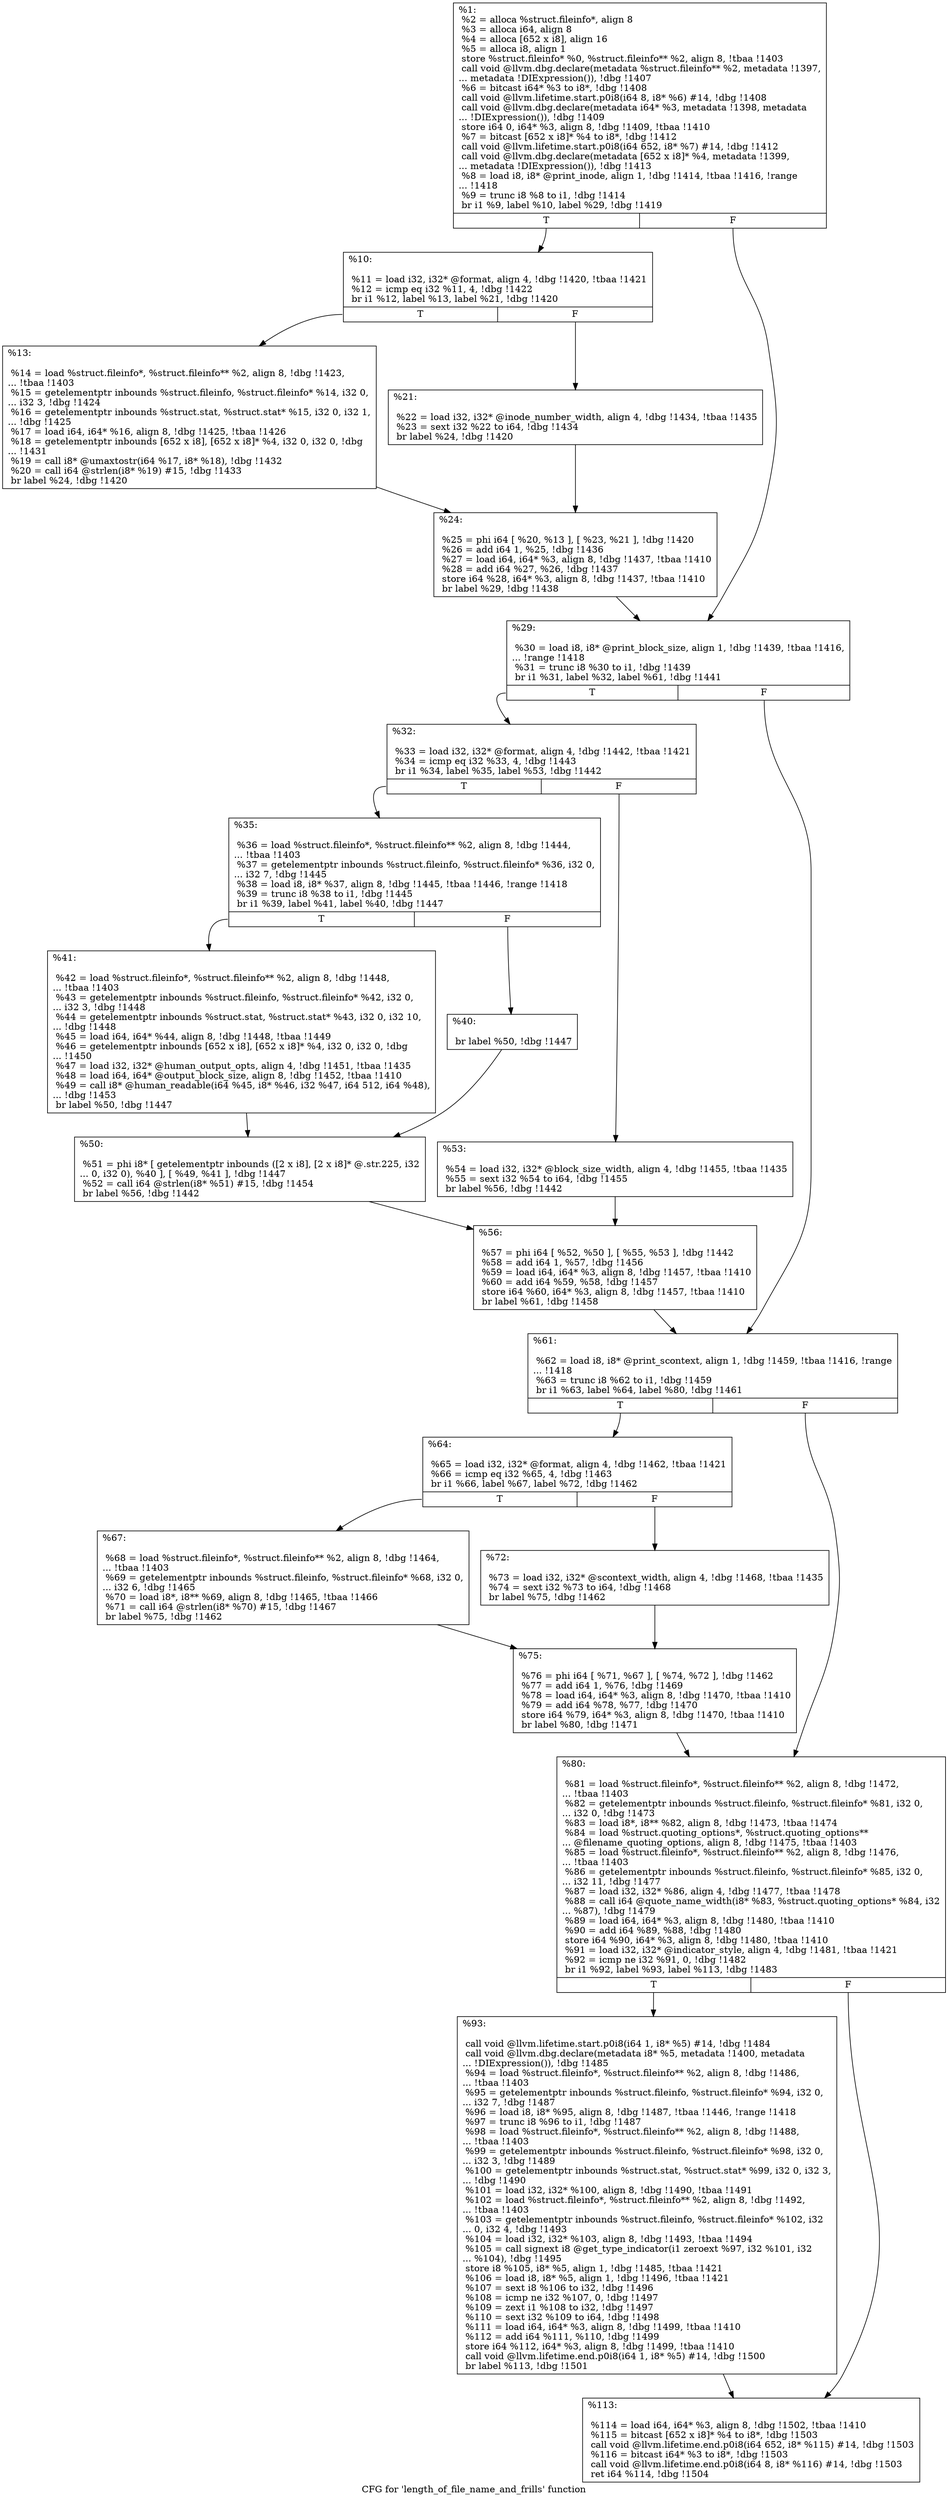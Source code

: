 digraph "CFG for 'length_of_file_name_and_frills' function" {
	label="CFG for 'length_of_file_name_and_frills' function";

	Node0x23d6ff0 [shape=record,label="{%1:\l  %2 = alloca %struct.fileinfo*, align 8\l  %3 = alloca i64, align 8\l  %4 = alloca [652 x i8], align 16\l  %5 = alloca i8, align 1\l  store %struct.fileinfo* %0, %struct.fileinfo** %2, align 8, !tbaa !1403\l  call void @llvm.dbg.declare(metadata %struct.fileinfo** %2, metadata !1397,\l... metadata !DIExpression()), !dbg !1407\l  %6 = bitcast i64* %3 to i8*, !dbg !1408\l  call void @llvm.lifetime.start.p0i8(i64 8, i8* %6) #14, !dbg !1408\l  call void @llvm.dbg.declare(metadata i64* %3, metadata !1398, metadata\l... !DIExpression()), !dbg !1409\l  store i64 0, i64* %3, align 8, !dbg !1409, !tbaa !1410\l  %7 = bitcast [652 x i8]* %4 to i8*, !dbg !1412\l  call void @llvm.lifetime.start.p0i8(i64 652, i8* %7) #14, !dbg !1412\l  call void @llvm.dbg.declare(metadata [652 x i8]* %4, metadata !1399,\l... metadata !DIExpression()), !dbg !1413\l  %8 = load i8, i8* @print_inode, align 1, !dbg !1414, !tbaa !1416, !range\l... !1418\l  %9 = trunc i8 %8 to i1, !dbg !1414\l  br i1 %9, label %10, label %29, !dbg !1419\l|{<s0>T|<s1>F}}"];
	Node0x23d6ff0:s0 -> Node0x23db9c0;
	Node0x23d6ff0:s1 -> Node0x23dbb00;
	Node0x23db9c0 [shape=record,label="{%10:\l\l  %11 = load i32, i32* @format, align 4, !dbg !1420, !tbaa !1421\l  %12 = icmp eq i32 %11, 4, !dbg !1422\l  br i1 %12, label %13, label %21, !dbg !1420\l|{<s0>T|<s1>F}}"];
	Node0x23db9c0:s0 -> Node0x23dba10;
	Node0x23db9c0:s1 -> Node0x23dba60;
	Node0x23dba10 [shape=record,label="{%13:\l\l  %14 = load %struct.fileinfo*, %struct.fileinfo** %2, align 8, !dbg !1423,\l... !tbaa !1403\l  %15 = getelementptr inbounds %struct.fileinfo, %struct.fileinfo* %14, i32 0,\l... i32 3, !dbg !1424\l  %16 = getelementptr inbounds %struct.stat, %struct.stat* %15, i32 0, i32 1,\l... !dbg !1425\l  %17 = load i64, i64* %16, align 8, !dbg !1425, !tbaa !1426\l  %18 = getelementptr inbounds [652 x i8], [652 x i8]* %4, i32 0, i32 0, !dbg\l... !1431\l  %19 = call i8* @umaxtostr(i64 %17, i8* %18), !dbg !1432\l  %20 = call i64 @strlen(i8* %19) #15, !dbg !1433\l  br label %24, !dbg !1420\l}"];
	Node0x23dba10 -> Node0x23dbab0;
	Node0x23dba60 [shape=record,label="{%21:\l\l  %22 = load i32, i32* @inode_number_width, align 4, !dbg !1434, !tbaa !1435\l  %23 = sext i32 %22 to i64, !dbg !1434\l  br label %24, !dbg !1420\l}"];
	Node0x23dba60 -> Node0x23dbab0;
	Node0x23dbab0 [shape=record,label="{%24:\l\l  %25 = phi i64 [ %20, %13 ], [ %23, %21 ], !dbg !1420\l  %26 = add i64 1, %25, !dbg !1436\l  %27 = load i64, i64* %3, align 8, !dbg !1437, !tbaa !1410\l  %28 = add i64 %27, %26, !dbg !1437\l  store i64 %28, i64* %3, align 8, !dbg !1437, !tbaa !1410\l  br label %29, !dbg !1438\l}"];
	Node0x23dbab0 -> Node0x23dbb00;
	Node0x23dbb00 [shape=record,label="{%29:\l\l  %30 = load i8, i8* @print_block_size, align 1, !dbg !1439, !tbaa !1416,\l... !range !1418\l  %31 = trunc i8 %30 to i1, !dbg !1439\l  br i1 %31, label %32, label %61, !dbg !1441\l|{<s0>T|<s1>F}}"];
	Node0x23dbb00:s0 -> Node0x23dbb50;
	Node0x23dbb00:s1 -> Node0x23dbd80;
	Node0x23dbb50 [shape=record,label="{%32:\l\l  %33 = load i32, i32* @format, align 4, !dbg !1442, !tbaa !1421\l  %34 = icmp eq i32 %33, 4, !dbg !1443\l  br i1 %34, label %35, label %53, !dbg !1442\l|{<s0>T|<s1>F}}"];
	Node0x23dbb50:s0 -> Node0x23dbba0;
	Node0x23dbb50:s1 -> Node0x23dbce0;
	Node0x23dbba0 [shape=record,label="{%35:\l\l  %36 = load %struct.fileinfo*, %struct.fileinfo** %2, align 8, !dbg !1444,\l... !tbaa !1403\l  %37 = getelementptr inbounds %struct.fileinfo, %struct.fileinfo* %36, i32 0,\l... i32 7, !dbg !1445\l  %38 = load i8, i8* %37, align 8, !dbg !1445, !tbaa !1446, !range !1418\l  %39 = trunc i8 %38 to i1, !dbg !1445\l  br i1 %39, label %41, label %40, !dbg !1447\l|{<s0>T|<s1>F}}"];
	Node0x23dbba0:s0 -> Node0x23dbc40;
	Node0x23dbba0:s1 -> Node0x23dbbf0;
	Node0x23dbbf0 [shape=record,label="{%40:\l\l  br label %50, !dbg !1447\l}"];
	Node0x23dbbf0 -> Node0x23dbc90;
	Node0x23dbc40 [shape=record,label="{%41:\l\l  %42 = load %struct.fileinfo*, %struct.fileinfo** %2, align 8, !dbg !1448,\l... !tbaa !1403\l  %43 = getelementptr inbounds %struct.fileinfo, %struct.fileinfo* %42, i32 0,\l... i32 3, !dbg !1448\l  %44 = getelementptr inbounds %struct.stat, %struct.stat* %43, i32 0, i32 10,\l... !dbg !1448\l  %45 = load i64, i64* %44, align 8, !dbg !1448, !tbaa !1449\l  %46 = getelementptr inbounds [652 x i8], [652 x i8]* %4, i32 0, i32 0, !dbg\l... !1450\l  %47 = load i32, i32* @human_output_opts, align 4, !dbg !1451, !tbaa !1435\l  %48 = load i64, i64* @output_block_size, align 8, !dbg !1452, !tbaa !1410\l  %49 = call i8* @human_readable(i64 %45, i8* %46, i32 %47, i64 512, i64 %48),\l... !dbg !1453\l  br label %50, !dbg !1447\l}"];
	Node0x23dbc40 -> Node0x23dbc90;
	Node0x23dbc90 [shape=record,label="{%50:\l\l  %51 = phi i8* [ getelementptr inbounds ([2 x i8], [2 x i8]* @.str.225, i32\l... 0, i32 0), %40 ], [ %49, %41 ], !dbg !1447\l  %52 = call i64 @strlen(i8* %51) #15, !dbg !1454\l  br label %56, !dbg !1442\l}"];
	Node0x23dbc90 -> Node0x23dbd30;
	Node0x23dbce0 [shape=record,label="{%53:\l\l  %54 = load i32, i32* @block_size_width, align 4, !dbg !1455, !tbaa !1435\l  %55 = sext i32 %54 to i64, !dbg !1455\l  br label %56, !dbg !1442\l}"];
	Node0x23dbce0 -> Node0x23dbd30;
	Node0x23dbd30 [shape=record,label="{%56:\l\l  %57 = phi i64 [ %52, %50 ], [ %55, %53 ], !dbg !1442\l  %58 = add i64 1, %57, !dbg !1456\l  %59 = load i64, i64* %3, align 8, !dbg !1457, !tbaa !1410\l  %60 = add i64 %59, %58, !dbg !1457\l  store i64 %60, i64* %3, align 8, !dbg !1457, !tbaa !1410\l  br label %61, !dbg !1458\l}"];
	Node0x23dbd30 -> Node0x23dbd80;
	Node0x23dbd80 [shape=record,label="{%61:\l\l  %62 = load i8, i8* @print_scontext, align 1, !dbg !1459, !tbaa !1416, !range\l... !1418\l  %63 = trunc i8 %62 to i1, !dbg !1459\l  br i1 %63, label %64, label %80, !dbg !1461\l|{<s0>T|<s1>F}}"];
	Node0x23dbd80:s0 -> Node0x23dbdd0;
	Node0x23dbd80:s1 -> Node0x23dbf10;
	Node0x23dbdd0 [shape=record,label="{%64:\l\l  %65 = load i32, i32* @format, align 4, !dbg !1462, !tbaa !1421\l  %66 = icmp eq i32 %65, 4, !dbg !1463\l  br i1 %66, label %67, label %72, !dbg !1462\l|{<s0>T|<s1>F}}"];
	Node0x23dbdd0:s0 -> Node0x23dbe20;
	Node0x23dbdd0:s1 -> Node0x23dbe70;
	Node0x23dbe20 [shape=record,label="{%67:\l\l  %68 = load %struct.fileinfo*, %struct.fileinfo** %2, align 8, !dbg !1464,\l... !tbaa !1403\l  %69 = getelementptr inbounds %struct.fileinfo, %struct.fileinfo* %68, i32 0,\l... i32 6, !dbg !1465\l  %70 = load i8*, i8** %69, align 8, !dbg !1465, !tbaa !1466\l  %71 = call i64 @strlen(i8* %70) #15, !dbg !1467\l  br label %75, !dbg !1462\l}"];
	Node0x23dbe20 -> Node0x23dbec0;
	Node0x23dbe70 [shape=record,label="{%72:\l\l  %73 = load i32, i32* @scontext_width, align 4, !dbg !1468, !tbaa !1435\l  %74 = sext i32 %73 to i64, !dbg !1468\l  br label %75, !dbg !1462\l}"];
	Node0x23dbe70 -> Node0x23dbec0;
	Node0x23dbec0 [shape=record,label="{%75:\l\l  %76 = phi i64 [ %71, %67 ], [ %74, %72 ], !dbg !1462\l  %77 = add i64 1, %76, !dbg !1469\l  %78 = load i64, i64* %3, align 8, !dbg !1470, !tbaa !1410\l  %79 = add i64 %78, %77, !dbg !1470\l  store i64 %79, i64* %3, align 8, !dbg !1470, !tbaa !1410\l  br label %80, !dbg !1471\l}"];
	Node0x23dbec0 -> Node0x23dbf10;
	Node0x23dbf10 [shape=record,label="{%80:\l\l  %81 = load %struct.fileinfo*, %struct.fileinfo** %2, align 8, !dbg !1472,\l... !tbaa !1403\l  %82 = getelementptr inbounds %struct.fileinfo, %struct.fileinfo* %81, i32 0,\l... i32 0, !dbg !1473\l  %83 = load i8*, i8** %82, align 8, !dbg !1473, !tbaa !1474\l  %84 = load %struct.quoting_options*, %struct.quoting_options**\l... @filename_quoting_options, align 8, !dbg !1475, !tbaa !1403\l  %85 = load %struct.fileinfo*, %struct.fileinfo** %2, align 8, !dbg !1476,\l... !tbaa !1403\l  %86 = getelementptr inbounds %struct.fileinfo, %struct.fileinfo* %85, i32 0,\l... i32 11, !dbg !1477\l  %87 = load i32, i32* %86, align 4, !dbg !1477, !tbaa !1478\l  %88 = call i64 @quote_name_width(i8* %83, %struct.quoting_options* %84, i32\l... %87), !dbg !1479\l  %89 = load i64, i64* %3, align 8, !dbg !1480, !tbaa !1410\l  %90 = add i64 %89, %88, !dbg !1480\l  store i64 %90, i64* %3, align 8, !dbg !1480, !tbaa !1410\l  %91 = load i32, i32* @indicator_style, align 4, !dbg !1481, !tbaa !1421\l  %92 = icmp ne i32 %91, 0, !dbg !1482\l  br i1 %92, label %93, label %113, !dbg !1483\l|{<s0>T|<s1>F}}"];
	Node0x23dbf10:s0 -> Node0x23dbf60;
	Node0x23dbf10:s1 -> Node0x23dbfb0;
	Node0x23dbf60 [shape=record,label="{%93:\l\l  call void @llvm.lifetime.start.p0i8(i64 1, i8* %5) #14, !dbg !1484\l  call void @llvm.dbg.declare(metadata i8* %5, metadata !1400, metadata\l... !DIExpression()), !dbg !1485\l  %94 = load %struct.fileinfo*, %struct.fileinfo** %2, align 8, !dbg !1486,\l... !tbaa !1403\l  %95 = getelementptr inbounds %struct.fileinfo, %struct.fileinfo* %94, i32 0,\l... i32 7, !dbg !1487\l  %96 = load i8, i8* %95, align 8, !dbg !1487, !tbaa !1446, !range !1418\l  %97 = trunc i8 %96 to i1, !dbg !1487\l  %98 = load %struct.fileinfo*, %struct.fileinfo** %2, align 8, !dbg !1488,\l... !tbaa !1403\l  %99 = getelementptr inbounds %struct.fileinfo, %struct.fileinfo* %98, i32 0,\l... i32 3, !dbg !1489\l  %100 = getelementptr inbounds %struct.stat, %struct.stat* %99, i32 0, i32 3,\l... !dbg !1490\l  %101 = load i32, i32* %100, align 8, !dbg !1490, !tbaa !1491\l  %102 = load %struct.fileinfo*, %struct.fileinfo** %2, align 8, !dbg !1492,\l... !tbaa !1403\l  %103 = getelementptr inbounds %struct.fileinfo, %struct.fileinfo* %102, i32\l... 0, i32 4, !dbg !1493\l  %104 = load i32, i32* %103, align 8, !dbg !1493, !tbaa !1494\l  %105 = call signext i8 @get_type_indicator(i1 zeroext %97, i32 %101, i32\l... %104), !dbg !1495\l  store i8 %105, i8* %5, align 1, !dbg !1485, !tbaa !1421\l  %106 = load i8, i8* %5, align 1, !dbg !1496, !tbaa !1421\l  %107 = sext i8 %106 to i32, !dbg !1496\l  %108 = icmp ne i32 %107, 0, !dbg !1497\l  %109 = zext i1 %108 to i32, !dbg !1497\l  %110 = sext i32 %109 to i64, !dbg !1498\l  %111 = load i64, i64* %3, align 8, !dbg !1499, !tbaa !1410\l  %112 = add i64 %111, %110, !dbg !1499\l  store i64 %112, i64* %3, align 8, !dbg !1499, !tbaa !1410\l  call void @llvm.lifetime.end.p0i8(i64 1, i8* %5) #14, !dbg !1500\l  br label %113, !dbg !1501\l}"];
	Node0x23dbf60 -> Node0x23dbfb0;
	Node0x23dbfb0 [shape=record,label="{%113:\l\l  %114 = load i64, i64* %3, align 8, !dbg !1502, !tbaa !1410\l  %115 = bitcast [652 x i8]* %4 to i8*, !dbg !1503\l  call void @llvm.lifetime.end.p0i8(i64 652, i8* %115) #14, !dbg !1503\l  %116 = bitcast i64* %3 to i8*, !dbg !1503\l  call void @llvm.lifetime.end.p0i8(i64 8, i8* %116) #14, !dbg !1503\l  ret i64 %114, !dbg !1504\l}"];
}
